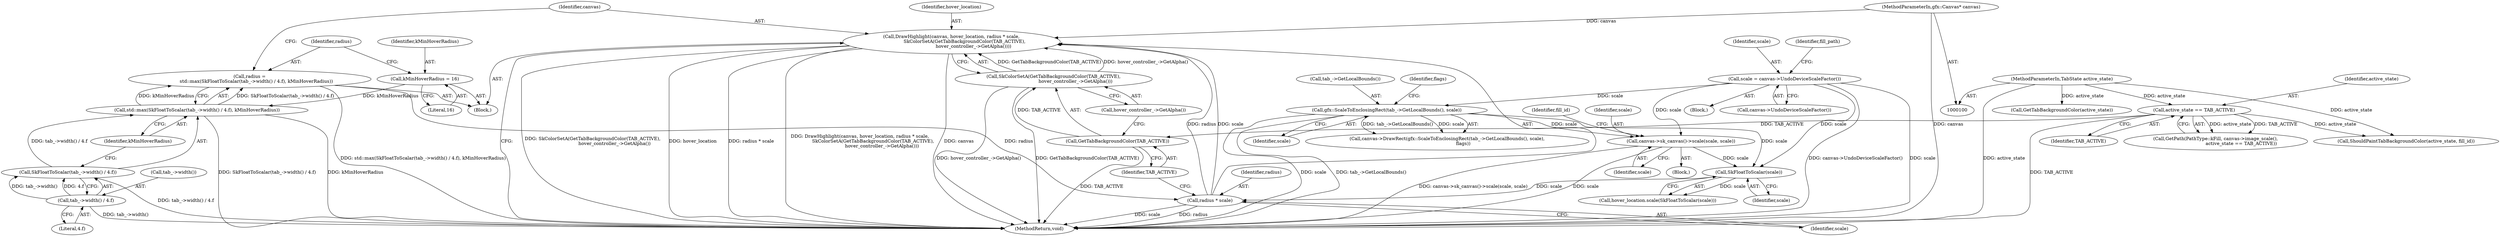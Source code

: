 digraph "0_Chrome_45d901b56f578a74b19ba0d10fa5c4c467f19303_8@pointer" {
"1000179" [label="(Call,DrawHighlight(canvas, hover_location, radius * scale,\n                  SkColorSetA(GetTabBackgroundColor(TAB_ACTIVE),\n                              hover_controller_->GetAlpha())))"];
"1000101" [label="(MethodParameterIn,gfx::Canvas* canvas)"];
"1000182" [label="(Call,radius * scale)"];
"1000171" [label="(Call,radius =\n         std::max(SkFloatToScalar(tab_->width() / 4.f), kMinHoverRadius))"];
"1000173" [label="(Call,std::max(SkFloatToScalar(tab_->width() / 4.f), kMinHoverRadius))"];
"1000174" [label="(Call,SkFloatToScalar(tab_->width() / 4.f))"];
"1000175" [label="(Call,tab_->width() / 4.f)"];
"1000167" [label="(Call,kMinHoverRadius = 16)"];
"1000164" [label="(Call,SkFloatToScalar(scale))"];
"1000144" [label="(Call,canvas->sk_canvas()->scale(scale, scale))"];
"1000136" [label="(Call,gfx::ScaleToEnclosingRect(tab_->GetLocalBounds(), scale))"];
"1000118" [label="(Call,scale = canvas->UndoDeviceScaleFactor())"];
"1000185" [label="(Call,SkColorSetA(GetTabBackgroundColor(TAB_ACTIVE),\n                              hover_controller_->GetAlpha()))"];
"1000186" [label="(Call,GetTabBackgroundColor(TAB_ACTIVE))"];
"1000113" [label="(Call,active_state == TAB_ACTIVE)"];
"1000102" [label="(MethodParameterIn,TabState active_state)"];
"1000189" [label="(MethodReturn,void)"];
"1000184" [label="(Identifier,scale)"];
"1000142" [label="(Block,)"];
"1000125" [label="(Call,ShouldPaintTabBackgroundColor(active_state, fill_id))"];
"1000138" [label="(Identifier,scale)"];
"1000102" [label="(MethodParameterIn,TabState active_state)"];
"1000106" [label="(Block,)"];
"1000182" [label="(Call,radius * scale)"];
"1000101" [label="(MethodParameterIn,gfx::Canvas* canvas)"];
"1000179" [label="(Call,DrawHighlight(canvas, hover_location, radius * scale,\n                  SkColorSetA(GetTabBackgroundColor(TAB_ACTIVE),\n                              hover_controller_->GetAlpha())))"];
"1000163" [label="(Call,hover_location.scale(SkFloatToScalar(scale)))"];
"1000145" [label="(Identifier,scale)"];
"1000114" [label="(Identifier,active_state)"];
"1000136" [label="(Call,gfx::ScaleToEnclosingRect(tab_->GetLocalBounds(), scale))"];
"1000167" [label="(Call,kMinHoverRadius = 16)"];
"1000120" [label="(Call,canvas->UndoDeviceScaleFactor())"];
"1000110" [label="(Call,GetPath(PathType::kFill, canvas->image_scale(),\n                                   active_state == TAB_ACTIVE))"];
"1000180" [label="(Identifier,canvas)"];
"1000144" [label="(Call,canvas->sk_canvas()->scale(scale, scale))"];
"1000115" [label="(Identifier,TAB_ACTIVE)"];
"1000174" [label="(Call,SkFloatToScalar(tab_->width() / 4.f))"];
"1000119" [label="(Identifier,scale)"];
"1000133" [label="(Call,GetTabBackgroundColor(active_state))"];
"1000178" [label="(Identifier,kMinHoverRadius)"];
"1000118" [label="(Call,scale = canvas->UndoDeviceScaleFactor())"];
"1000113" [label="(Call,active_state == TAB_ACTIVE)"];
"1000135" [label="(Call,canvas->DrawRect(gfx::ScaleToEnclosingRect(tab_->GetLocalBounds(), scale),\n                      flags))"];
"1000173" [label="(Call,std::max(SkFloatToScalar(tab_->width() / 4.f), kMinHoverRadius))"];
"1000186" [label="(Call,GetTabBackgroundColor(TAB_ACTIVE))"];
"1000137" [label="(Call,tab_->GetLocalBounds())"];
"1000176" [label="(Call,tab_->width())"];
"1000187" [label="(Identifier,TAB_ACTIVE)"];
"1000168" [label="(Identifier,kMinHoverRadius)"];
"1000150" [label="(Identifier,fill_id)"];
"1000165" [label="(Identifier,scale)"];
"1000175" [label="(Call,tab_->width() / 4.f)"];
"1000172" [label="(Identifier,radius)"];
"1000161" [label="(Block,)"];
"1000183" [label="(Identifier,radius)"];
"1000185" [label="(Call,SkColorSetA(GetTabBackgroundColor(TAB_ACTIVE),\n                              hover_controller_->GetAlpha()))"];
"1000181" [label="(Identifier,hover_location)"];
"1000177" [label="(Literal,4.f)"];
"1000171" [label="(Call,radius =\n         std::max(SkFloatToScalar(tab_->width() / 4.f), kMinHoverRadius))"];
"1000169" [label="(Literal,16)"];
"1000164" [label="(Call,SkFloatToScalar(scale))"];
"1000139" [label="(Identifier,flags)"];
"1000122" [label="(Identifier,fill_path)"];
"1000146" [label="(Identifier,scale)"];
"1000188" [label="(Call,hover_controller_->GetAlpha())"];
"1000179" -> "1000161"  [label="AST: "];
"1000179" -> "1000185"  [label="CFG: "];
"1000180" -> "1000179"  [label="AST: "];
"1000181" -> "1000179"  [label="AST: "];
"1000182" -> "1000179"  [label="AST: "];
"1000185" -> "1000179"  [label="AST: "];
"1000189" -> "1000179"  [label="CFG: "];
"1000179" -> "1000189"  [label="DDG: SkColorSetA(GetTabBackgroundColor(TAB_ACTIVE),\n                              hover_controller_->GetAlpha())"];
"1000179" -> "1000189"  [label="DDG: hover_location"];
"1000179" -> "1000189"  [label="DDG: radius * scale"];
"1000179" -> "1000189"  [label="DDG: DrawHighlight(canvas, hover_location, radius * scale,\n                  SkColorSetA(GetTabBackgroundColor(TAB_ACTIVE),\n                              hover_controller_->GetAlpha()))"];
"1000179" -> "1000189"  [label="DDG: canvas"];
"1000101" -> "1000179"  [label="DDG: canvas"];
"1000182" -> "1000179"  [label="DDG: radius"];
"1000182" -> "1000179"  [label="DDG: scale"];
"1000185" -> "1000179"  [label="DDG: GetTabBackgroundColor(TAB_ACTIVE)"];
"1000185" -> "1000179"  [label="DDG: hover_controller_->GetAlpha()"];
"1000101" -> "1000100"  [label="AST: "];
"1000101" -> "1000189"  [label="DDG: canvas"];
"1000182" -> "1000184"  [label="CFG: "];
"1000183" -> "1000182"  [label="AST: "];
"1000184" -> "1000182"  [label="AST: "];
"1000187" -> "1000182"  [label="CFG: "];
"1000182" -> "1000189"  [label="DDG: scale"];
"1000182" -> "1000189"  [label="DDG: radius"];
"1000171" -> "1000182"  [label="DDG: radius"];
"1000164" -> "1000182"  [label="DDG: scale"];
"1000171" -> "1000161"  [label="AST: "];
"1000171" -> "1000173"  [label="CFG: "];
"1000172" -> "1000171"  [label="AST: "];
"1000173" -> "1000171"  [label="AST: "];
"1000180" -> "1000171"  [label="CFG: "];
"1000171" -> "1000189"  [label="DDG: std::max(SkFloatToScalar(tab_->width() / 4.f), kMinHoverRadius)"];
"1000173" -> "1000171"  [label="DDG: SkFloatToScalar(tab_->width() / 4.f)"];
"1000173" -> "1000171"  [label="DDG: kMinHoverRadius"];
"1000173" -> "1000178"  [label="CFG: "];
"1000174" -> "1000173"  [label="AST: "];
"1000178" -> "1000173"  [label="AST: "];
"1000173" -> "1000189"  [label="DDG: kMinHoverRadius"];
"1000173" -> "1000189"  [label="DDG: SkFloatToScalar(tab_->width() / 4.f)"];
"1000174" -> "1000173"  [label="DDG: tab_->width() / 4.f"];
"1000167" -> "1000173"  [label="DDG: kMinHoverRadius"];
"1000174" -> "1000175"  [label="CFG: "];
"1000175" -> "1000174"  [label="AST: "];
"1000178" -> "1000174"  [label="CFG: "];
"1000174" -> "1000189"  [label="DDG: tab_->width() / 4.f"];
"1000175" -> "1000174"  [label="DDG: tab_->width()"];
"1000175" -> "1000174"  [label="DDG: 4.f"];
"1000175" -> "1000177"  [label="CFG: "];
"1000176" -> "1000175"  [label="AST: "];
"1000177" -> "1000175"  [label="AST: "];
"1000175" -> "1000189"  [label="DDG: tab_->width()"];
"1000167" -> "1000161"  [label="AST: "];
"1000167" -> "1000169"  [label="CFG: "];
"1000168" -> "1000167"  [label="AST: "];
"1000169" -> "1000167"  [label="AST: "];
"1000172" -> "1000167"  [label="CFG: "];
"1000164" -> "1000163"  [label="AST: "];
"1000164" -> "1000165"  [label="CFG: "];
"1000165" -> "1000164"  [label="AST: "];
"1000163" -> "1000164"  [label="CFG: "];
"1000164" -> "1000163"  [label="DDG: scale"];
"1000144" -> "1000164"  [label="DDG: scale"];
"1000136" -> "1000164"  [label="DDG: scale"];
"1000118" -> "1000164"  [label="DDG: scale"];
"1000144" -> "1000142"  [label="AST: "];
"1000144" -> "1000146"  [label="CFG: "];
"1000145" -> "1000144"  [label="AST: "];
"1000146" -> "1000144"  [label="AST: "];
"1000150" -> "1000144"  [label="CFG: "];
"1000144" -> "1000189"  [label="DDG: canvas->sk_canvas()->scale(scale, scale)"];
"1000144" -> "1000189"  [label="DDG: scale"];
"1000136" -> "1000144"  [label="DDG: scale"];
"1000118" -> "1000144"  [label="DDG: scale"];
"1000136" -> "1000135"  [label="AST: "];
"1000136" -> "1000138"  [label="CFG: "];
"1000137" -> "1000136"  [label="AST: "];
"1000138" -> "1000136"  [label="AST: "];
"1000139" -> "1000136"  [label="CFG: "];
"1000136" -> "1000189"  [label="DDG: scale"];
"1000136" -> "1000189"  [label="DDG: tab_->GetLocalBounds()"];
"1000136" -> "1000135"  [label="DDG: tab_->GetLocalBounds()"];
"1000136" -> "1000135"  [label="DDG: scale"];
"1000118" -> "1000136"  [label="DDG: scale"];
"1000118" -> "1000106"  [label="AST: "];
"1000118" -> "1000120"  [label="CFG: "];
"1000119" -> "1000118"  [label="AST: "];
"1000120" -> "1000118"  [label="AST: "];
"1000122" -> "1000118"  [label="CFG: "];
"1000118" -> "1000189"  [label="DDG: scale"];
"1000118" -> "1000189"  [label="DDG: canvas->UndoDeviceScaleFactor()"];
"1000185" -> "1000188"  [label="CFG: "];
"1000186" -> "1000185"  [label="AST: "];
"1000188" -> "1000185"  [label="AST: "];
"1000185" -> "1000189"  [label="DDG: hover_controller_->GetAlpha()"];
"1000185" -> "1000189"  [label="DDG: GetTabBackgroundColor(TAB_ACTIVE)"];
"1000186" -> "1000185"  [label="DDG: TAB_ACTIVE"];
"1000186" -> "1000187"  [label="CFG: "];
"1000187" -> "1000186"  [label="AST: "];
"1000188" -> "1000186"  [label="CFG: "];
"1000186" -> "1000189"  [label="DDG: TAB_ACTIVE"];
"1000113" -> "1000186"  [label="DDG: TAB_ACTIVE"];
"1000113" -> "1000110"  [label="AST: "];
"1000113" -> "1000115"  [label="CFG: "];
"1000114" -> "1000113"  [label="AST: "];
"1000115" -> "1000113"  [label="AST: "];
"1000110" -> "1000113"  [label="CFG: "];
"1000113" -> "1000189"  [label="DDG: TAB_ACTIVE"];
"1000113" -> "1000110"  [label="DDG: active_state"];
"1000113" -> "1000110"  [label="DDG: TAB_ACTIVE"];
"1000102" -> "1000113"  [label="DDG: active_state"];
"1000113" -> "1000125"  [label="DDG: active_state"];
"1000102" -> "1000100"  [label="AST: "];
"1000102" -> "1000189"  [label="DDG: active_state"];
"1000102" -> "1000125"  [label="DDG: active_state"];
"1000102" -> "1000133"  [label="DDG: active_state"];
}
